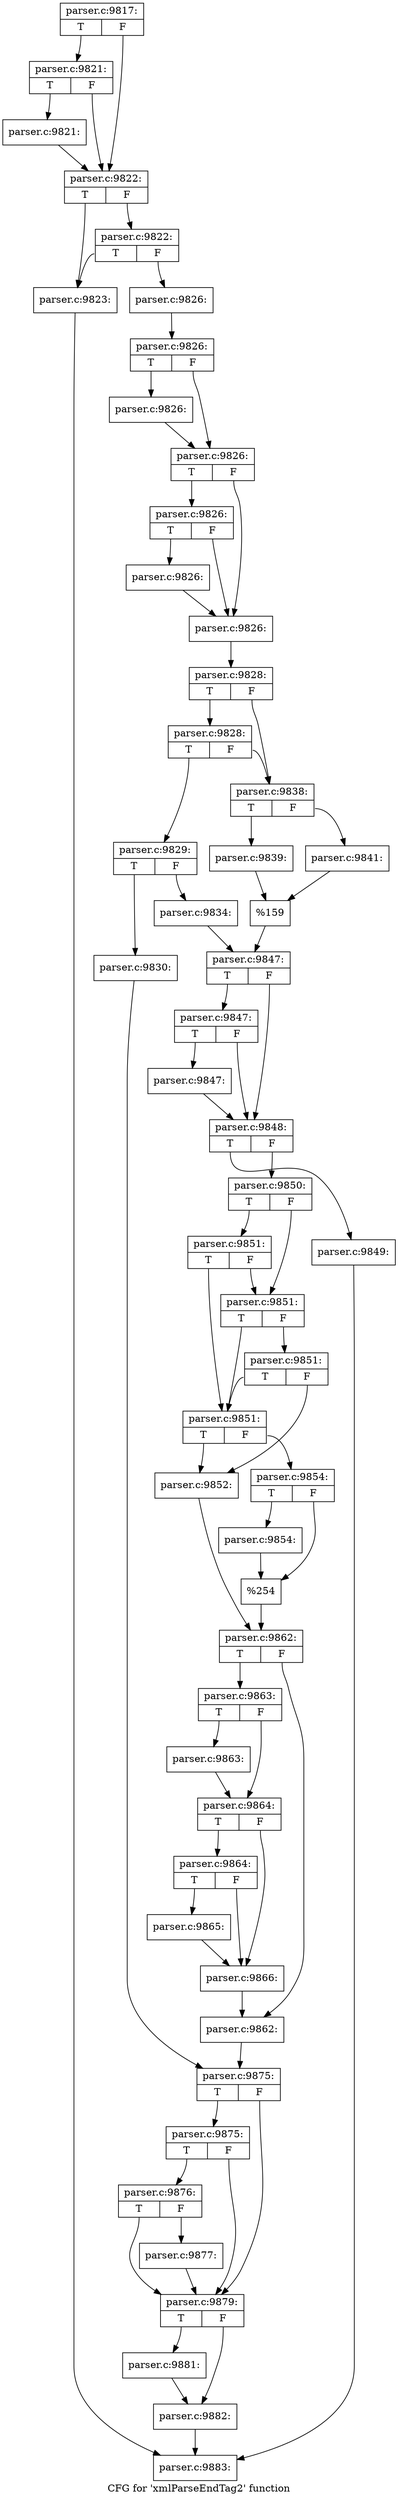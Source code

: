 digraph "CFG for 'xmlParseEndTag2' function" {
	label="CFG for 'xmlParseEndTag2' function";

	Node0x628d8a0 [shape=record,label="{parser.c:9817:|{<s0>T|<s1>F}}"];
	Node0x628d8a0:s0 -> Node0x6293100;
	Node0x628d8a0:s1 -> Node0x62930b0;
	Node0x6293100 [shape=record,label="{parser.c:9821:|{<s0>T|<s1>F}}"];
	Node0x6293100:s0 -> Node0x6293060;
	Node0x6293100:s1 -> Node0x62930b0;
	Node0x6293060 [shape=record,label="{parser.c:9821:}"];
	Node0x6293060 -> Node0x62930b0;
	Node0x62930b0 [shape=record,label="{parser.c:9822:|{<s0>T|<s1>F}}"];
	Node0x62930b0:s0 -> Node0x6293cf0;
	Node0x62930b0:s1 -> Node0x6293d90;
	Node0x6293d90 [shape=record,label="{parser.c:9822:|{<s0>T|<s1>F}}"];
	Node0x6293d90:s0 -> Node0x6293cf0;
	Node0x6293d90:s1 -> Node0x6293d40;
	Node0x6293cf0 [shape=record,label="{parser.c:9823:}"];
	Node0x6293cf0 -> Node0x62919e0;
	Node0x6293d40 [shape=record,label="{parser.c:9826:}"];
	Node0x6293d40 -> Node0x6294c90;
	Node0x6294c90 [shape=record,label="{parser.c:9826:|{<s0>T|<s1>F}}"];
	Node0x6294c90:s0 -> Node0x6295760;
	Node0x6294c90:s1 -> Node0x62957b0;
	Node0x6295760 [shape=record,label="{parser.c:9826:}"];
	Node0x6295760 -> Node0x62957b0;
	Node0x62957b0 [shape=record,label="{parser.c:9826:|{<s0>T|<s1>F}}"];
	Node0x62957b0:s0 -> Node0x6295e90;
	Node0x62957b0:s1 -> Node0x6295e40;
	Node0x6295e90 [shape=record,label="{parser.c:9826:|{<s0>T|<s1>F}}"];
	Node0x6295e90:s0 -> Node0x6295df0;
	Node0x6295e90:s1 -> Node0x6295e40;
	Node0x6295df0 [shape=record,label="{parser.c:9826:}"];
	Node0x6295df0 -> Node0x6295e40;
	Node0x6295e40 [shape=record,label="{parser.c:9826:}"];
	Node0x6295e40 -> Node0x6294bf0;
	Node0x6294bf0 [shape=record,label="{parser.c:9828:|{<s0>T|<s1>F}}"];
	Node0x6294bf0:s0 -> Node0x62969a0;
	Node0x6294bf0:s1 -> Node0x6296950;
	Node0x62969a0 [shape=record,label="{parser.c:9828:|{<s0>T|<s1>F}}"];
	Node0x62969a0:s0 -> Node0x6294c40;
	Node0x62969a0:s1 -> Node0x6296950;
	Node0x6294c40 [shape=record,label="{parser.c:9829:|{<s0>T|<s1>F}}"];
	Node0x6294c40:s0 -> Node0x62974d0;
	Node0x6294c40:s1 -> Node0x6297520;
	Node0x62974d0 [shape=record,label="{parser.c:9830:}"];
	Node0x62974d0 -> Node0x6298ff0;
	Node0x6297520 [shape=record,label="{parser.c:9834:}"];
	Node0x6297520 -> Node0x6296900;
	Node0x6296950 [shape=record,label="{parser.c:9838:|{<s0>T|<s1>F}}"];
	Node0x6296950:s0 -> Node0x6299e10;
	Node0x6296950:s1 -> Node0x6299eb0;
	Node0x6299e10 [shape=record,label="{parser.c:9839:}"];
	Node0x6299e10 -> Node0x6299e60;
	Node0x6299eb0 [shape=record,label="{parser.c:9841:}"];
	Node0x6299eb0 -> Node0x6299e60;
	Node0x6299e60 [shape=record,label="{%159}"];
	Node0x6299e60 -> Node0x6296900;
	Node0x6296900 [shape=record,label="{parser.c:9847:|{<s0>T|<s1>F}}"];
	Node0x6296900:s0 -> Node0x629b540;
	Node0x6296900:s1 -> Node0x629b4f0;
	Node0x629b540 [shape=record,label="{parser.c:9847:|{<s0>T|<s1>F}}"];
	Node0x629b540:s0 -> Node0x629aeb0;
	Node0x629b540:s1 -> Node0x629b4f0;
	Node0x629aeb0 [shape=record,label="{parser.c:9847:}"];
	Node0x629aeb0 -> Node0x629b4f0;
	Node0x629b4f0 [shape=record,label="{parser.c:9848:|{<s0>T|<s1>F}}"];
	Node0x629b4f0:s0 -> Node0x629c060;
	Node0x629b4f0:s1 -> Node0x629c0b0;
	Node0x629c060 [shape=record,label="{parser.c:9849:}"];
	Node0x629c060 -> Node0x62919e0;
	Node0x629c0b0 [shape=record,label="{parser.c:9850:|{<s0>T|<s1>F}}"];
	Node0x629c0b0:s0 -> Node0x629c7c0;
	Node0x629c0b0:s1 -> Node0x629c770;
	Node0x629c7c0 [shape=record,label="{parser.c:9851:|{<s0>T|<s1>F}}"];
	Node0x629c7c0:s0 -> Node0x629c670;
	Node0x629c7c0:s1 -> Node0x629c770;
	Node0x629c770 [shape=record,label="{parser.c:9851:|{<s0>T|<s1>F}}"];
	Node0x629c770:s0 -> Node0x629c670;
	Node0x629c770:s1 -> Node0x629c6f0;
	Node0x629c6f0 [shape=record,label="{parser.c:9851:|{<s0>T|<s1>F}}"];
	Node0x629c6f0:s0 -> Node0x629c670;
	Node0x629c6f0:s1 -> Node0x629c580;
	Node0x629c670 [shape=record,label="{parser.c:9851:|{<s0>T|<s1>F}}"];
	Node0x629c670:s0 -> Node0x629c580;
	Node0x629c670:s1 -> Node0x629c620;
	Node0x629c580 [shape=record,label="{parser.c:9852:}"];
	Node0x629c580 -> Node0x629c5d0;
	Node0x629c620 [shape=record,label="{parser.c:9854:|{<s0>T|<s1>F}}"];
	Node0x629c620:s0 -> Node0x629e660;
	Node0x629c620:s1 -> Node0x629e6b0;
	Node0x629e660 [shape=record,label="{parser.c:9854:}"];
	Node0x629e660 -> Node0x629e6b0;
	Node0x629e6b0 [shape=record,label="{%254}"];
	Node0x629e6b0 -> Node0x629c5d0;
	Node0x629c5d0 [shape=record,label="{parser.c:9862:|{<s0>T|<s1>F}}"];
	Node0x629c5d0:s0 -> Node0x629ef20;
	Node0x629c5d0:s1 -> Node0x629ef70;
	Node0x629ef20 [shape=record,label="{parser.c:9863:|{<s0>T|<s1>F}}"];
	Node0x629ef20:s0 -> Node0x629f360;
	Node0x629ef20:s1 -> Node0x629f3b0;
	Node0x629f360 [shape=record,label="{parser.c:9863:}"];
	Node0x629f360 -> Node0x629f3b0;
	Node0x629f3b0 [shape=record,label="{parser.c:9864:|{<s0>T|<s1>F}}"];
	Node0x629f3b0:s0 -> Node0x629f8b0;
	Node0x629f3b0:s1 -> Node0x629f860;
	Node0x629f8b0 [shape=record,label="{parser.c:9864:|{<s0>T|<s1>F}}"];
	Node0x629f8b0:s0 -> Node0x629f810;
	Node0x629f8b0:s1 -> Node0x629f860;
	Node0x629f810 [shape=record,label="{parser.c:9865:}"];
	Node0x629f810 -> Node0x629f860;
	Node0x629f860 [shape=record,label="{parser.c:9866:}"];
	Node0x629f860 -> Node0x629ef70;
	Node0x629ef70 [shape=record,label="{parser.c:9862:}"];
	Node0x629ef70 -> Node0x6298ff0;
	Node0x6298ff0 [shape=record,label="{parser.c:9875:|{<s0>T|<s1>F}}"];
	Node0x6298ff0:s0 -> Node0x62a0b60;
	Node0x6298ff0:s1 -> Node0x62a0a90;
	Node0x62a0b60 [shape=record,label="{parser.c:9875:|{<s0>T|<s1>F}}"];
	Node0x62a0b60:s0 -> Node0x62a0ae0;
	Node0x62a0b60:s1 -> Node0x62a0a90;
	Node0x62a0ae0 [shape=record,label="{parser.c:9876:|{<s0>T|<s1>F}}"];
	Node0x62a0ae0:s0 -> Node0x62a0a90;
	Node0x62a0ae0:s1 -> Node0x62a0a40;
	Node0x62a0a40 [shape=record,label="{parser.c:9877:}"];
	Node0x62a0a40 -> Node0x62a0a90;
	Node0x62a0a90 [shape=record,label="{parser.c:9879:|{<s0>T|<s1>F}}"];
	Node0x62a0a90:s0 -> Node0x62a2150;
	Node0x62a0a90:s1 -> Node0x62a21a0;
	Node0x62a2150 [shape=record,label="{parser.c:9881:}"];
	Node0x62a2150 -> Node0x62a21a0;
	Node0x62a21a0 [shape=record,label="{parser.c:9882:}"];
	Node0x62a21a0 -> Node0x62919e0;
	Node0x62919e0 [shape=record,label="{parser.c:9883:}"];
}
